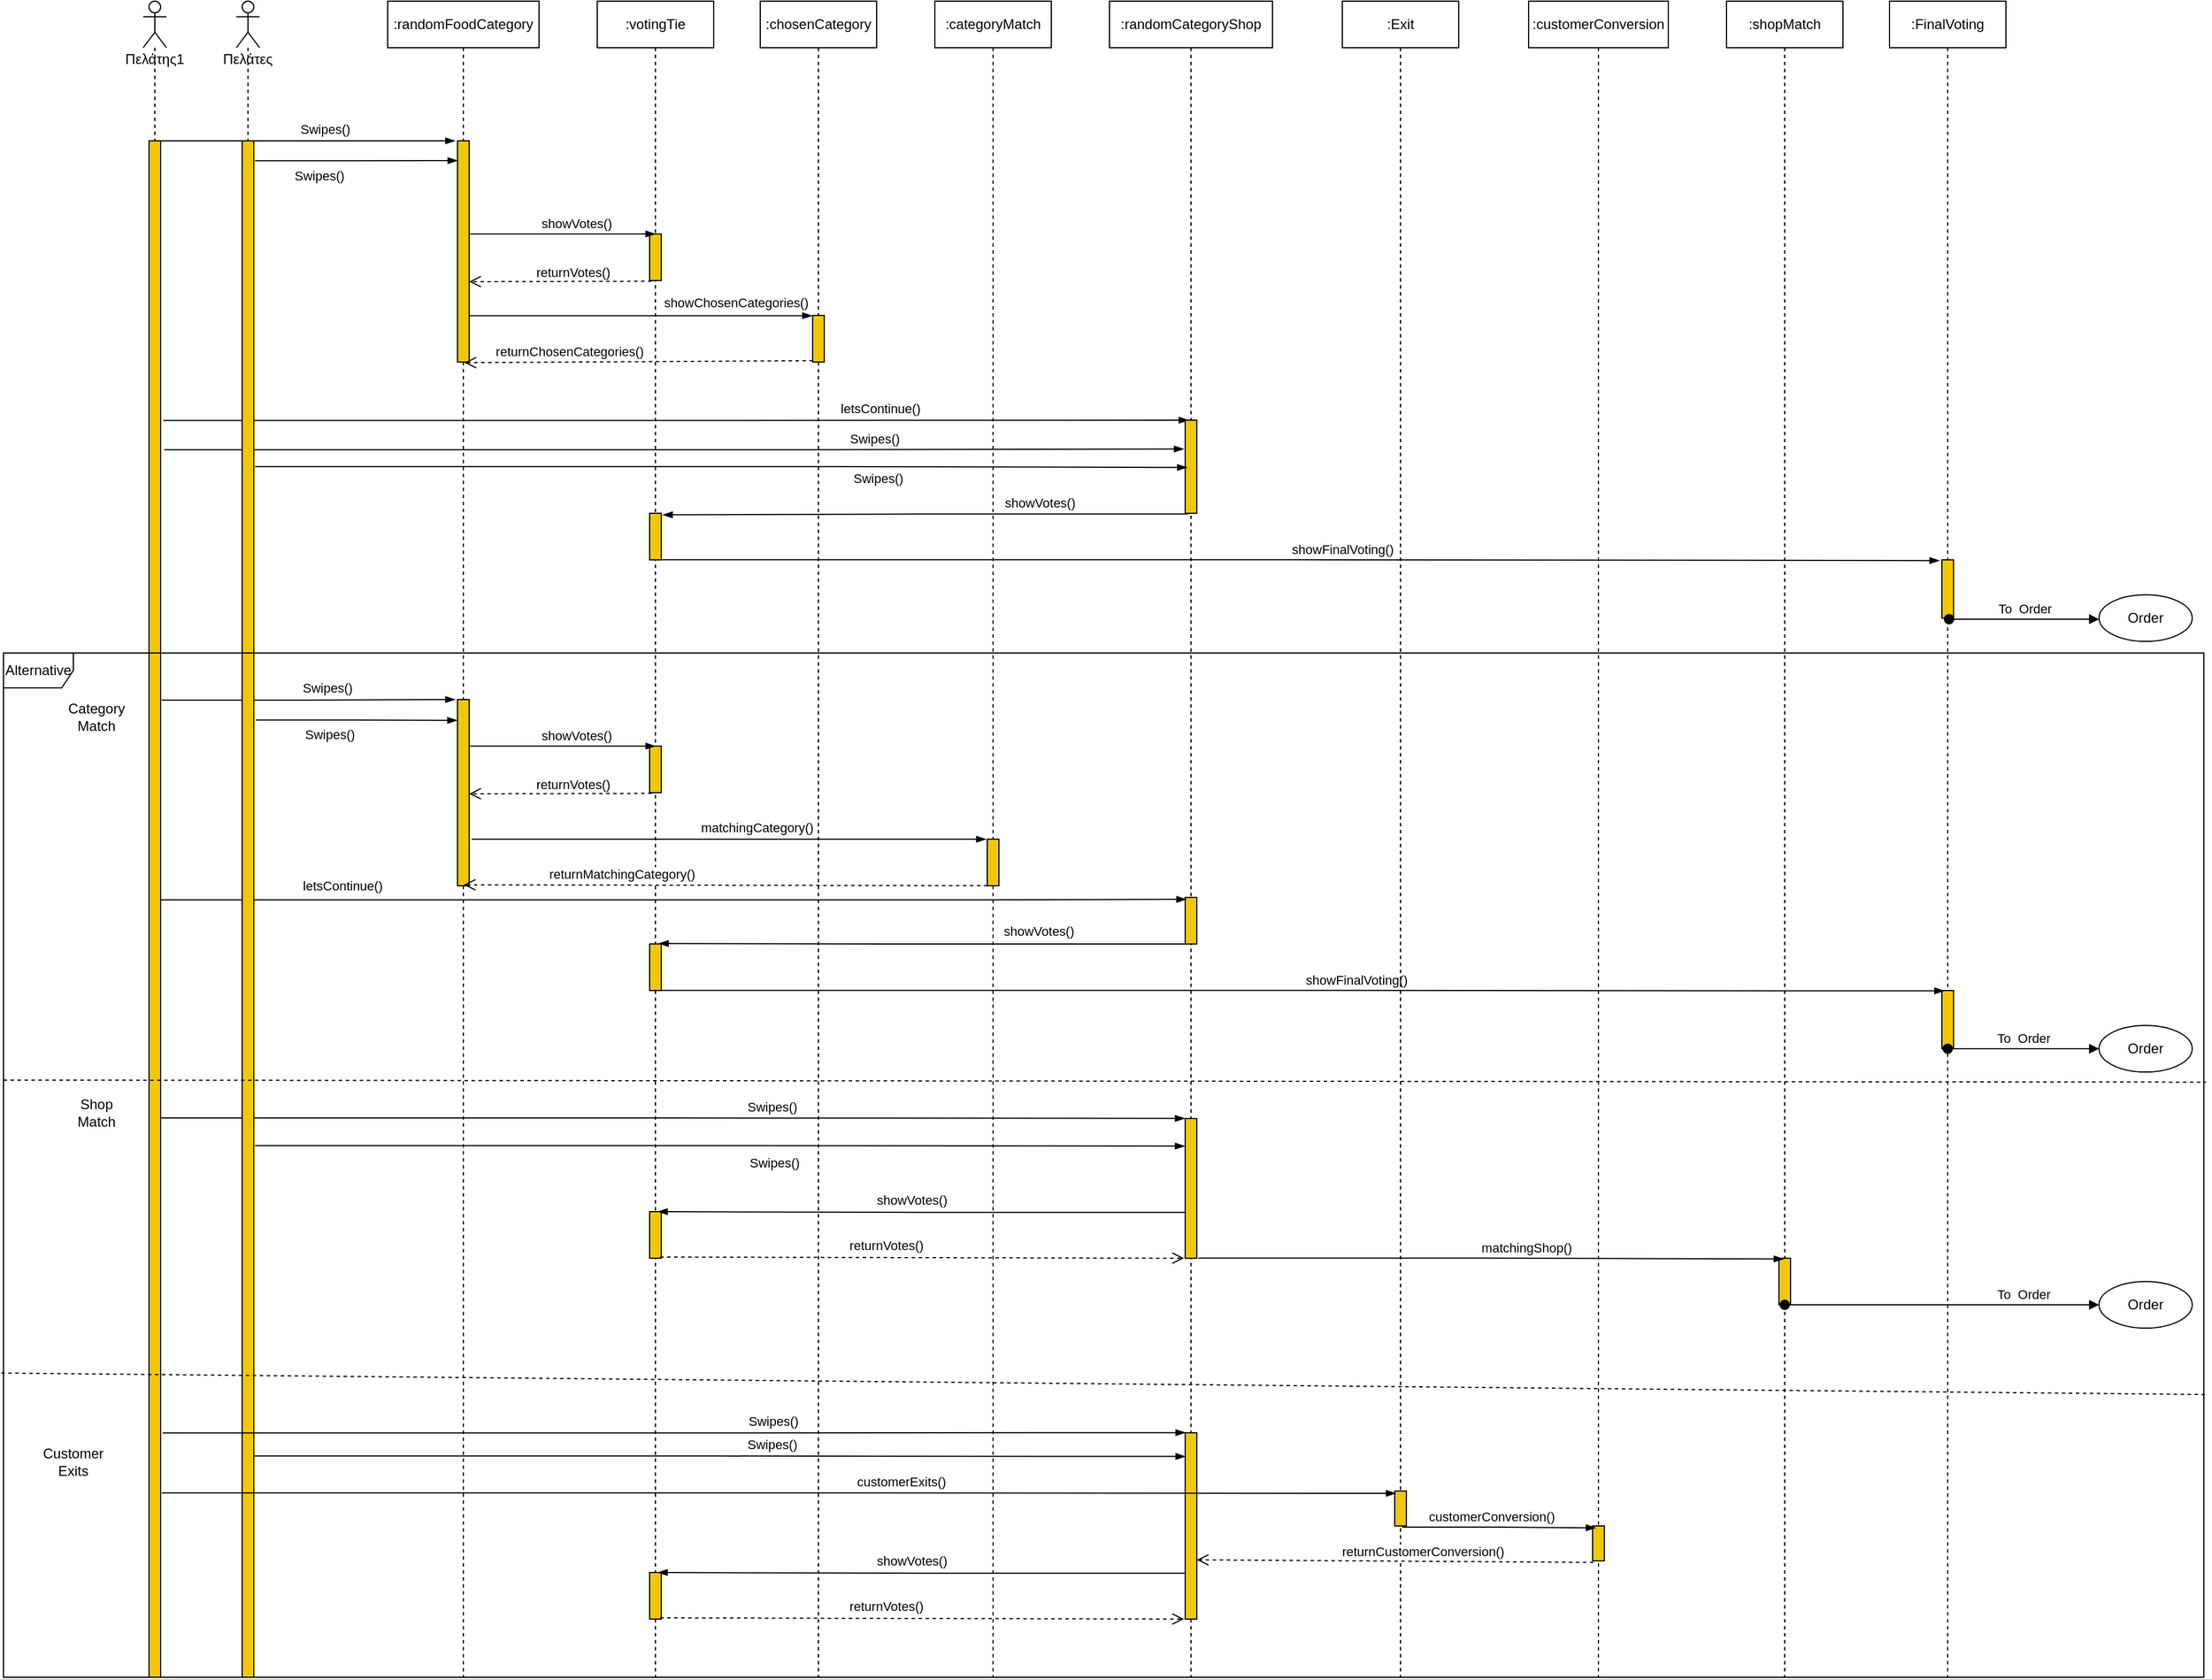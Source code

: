 <mxfile version="17.5.0" type="device"><diagram id="kgpKYQtTHZ0yAKxKKP6v" name="Page-1"><mxGraphModel dx="3281" dy="1388" grid="0" gridSize="10" guides="1" tooltips="1" connect="1" arrows="1" fold="1" page="1" pageScale="1" pageWidth="850" pageHeight="1100" math="0" shadow="0"><root><mxCell id="0"/><mxCell id="1" parent="0"/><mxCell id="A1J9LjesZZV4Xb1OUZe6-3" value="Πελάτης1 " style="shape=umlLifeline;participant=umlActor;perimeter=lifelinePerimeter;whiteSpace=wrap;html=1;container=1;collapsible=0;recursiveResize=0;verticalAlign=top;spacingTop=36;outlineConnect=0;fillColor=none;fontColor=default;" parent="1" vertex="1"><mxGeometry x="-40" y="40" width="20" height="1440" as="geometry"/></mxCell><mxCell id="A1J9LjesZZV4Xb1OUZe6-5" value="" style="html=1;points=[];perimeter=orthogonalPerimeter;fillColor=#F0C808;" parent="A1J9LjesZZV4Xb1OUZe6-3" vertex="1"><mxGeometry x="5" y="120" width="10" height="1320" as="geometry"/></mxCell><mxCell id="A1J9LjesZZV4Xb1OUZe6-13" value="" style="edgeStyle=elbowEdgeStyle;fontSize=12;html=1;endArrow=blockThin;endFill=1;rounded=0;exitX=1.01;exitY=0.791;exitDx=0;exitDy=0;exitPerimeter=0;entryX=-0.033;entryY=0.006;entryDx=0;entryDy=0;entryPerimeter=0;" parent="1" source="A1J9LjesZZV4Xb1OUZe6-6" target="A1J9LjesZZV4Xb1OUZe6-12" edge="1"><mxGeometry width="160" relative="1" as="geometry"><mxPoint x="220" y="290" as="sourcePoint"/><mxPoint x="370" y="240" as="targetPoint"/><Array as="points"/></mxGeometry></mxCell><mxCell id="A1J9LjesZZV4Xb1OUZe6-14" value="showChosenCategories()" style="edgeLabel;html=1;align=center;verticalAlign=middle;resizable=0;points=[];" parent="A1J9LjesZZV4Xb1OUZe6-13" vertex="1" connectable="0"><mxGeometry x="0.221" y="3" relative="1" as="geometry"><mxPoint x="49" y="-8" as="offset"/></mxGeometry></mxCell><mxCell id="A1J9LjesZZV4Xb1OUZe6-29" value="" style="edgeStyle=elbowEdgeStyle;fontSize=12;html=1;endArrow=blockThin;endFill=1;rounded=0;entryX=0.3;entryY=0;entryDx=0;entryDy=0;entryPerimeter=0;exitX=1.241;exitY=0.182;exitDx=0;exitDy=0;exitPerimeter=0;" parent="1" source="A1J9LjesZZV4Xb1OUZe6-5" target="A1J9LjesZZV4Xb1OUZe6-16" edge="1"><mxGeometry width="160" relative="1" as="geometry"><mxPoint x="-20" y="400" as="sourcePoint"/><mxPoint x="530" y="320" as="targetPoint"/><Array as="points"/></mxGeometry></mxCell><mxCell id="A1J9LjesZZV4Xb1OUZe6-30" value="letsContinue()" style="edgeLabel;html=1;align=center;verticalAlign=middle;resizable=0;points=[];" parent="A1J9LjesZZV4Xb1OUZe6-29" vertex="1" connectable="0"><mxGeometry x="0.221" y="3" relative="1" as="geometry"><mxPoint x="78" y="-7" as="offset"/></mxGeometry></mxCell><mxCell id="A1J9LjesZZV4Xb1OUZe6-63" value="" style="edgeStyle=elbowEdgeStyle;fontSize=12;html=1;endArrow=blockThin;endFill=1;rounded=0;entryX=-0.2;entryY=0;entryDx=0;entryDy=0;entryPerimeter=0;exitX=0.6;exitY=0;exitDx=0;exitDy=0;exitPerimeter=0;" parent="1" target="A1J9LjesZZV4Xb1OUZe6-6" edge="1" source="A1J9LjesZZV4Xb1OUZe6-5"><mxGeometry width="160" relative="1" as="geometry"><mxPoint x="100" y="160" as="sourcePoint"/><mxPoint x="230" y="163" as="targetPoint"/><Array as="points"/></mxGeometry></mxCell><mxCell id="A1J9LjesZZV4Xb1OUZe6-64" value="Swipes()" style="edgeLabel;html=1;align=center;verticalAlign=middle;resizable=0;points=[];" parent="A1J9LjesZZV4Xb1OUZe6-63" vertex="1" connectable="0"><mxGeometry x="0.221" y="3" relative="1" as="geometry"><mxPoint x="-12" y="-7" as="offset"/></mxGeometry></mxCell><mxCell id="A1J9LjesZZV4Xb1OUZe6-68" value=":randomFoodCategory" style="shape=umlLifeline;perimeter=lifelinePerimeter;whiteSpace=wrap;html=1;container=1;collapsible=0;recursiveResize=0;outlineConnect=0;strokeColor=default;fillColor=none;" parent="1" vertex="1"><mxGeometry x="170" y="40" width="130" height="1440" as="geometry"/></mxCell><mxCell id="A1J9LjesZZV4Xb1OUZe6-6" value="" style="html=1;points=[];perimeter=orthogonalPerimeter;fillColor=#F0C808;" parent="A1J9LjesZZV4Xb1OUZe6-68" vertex="1"><mxGeometry x="60" y="120" width="10" height="190" as="geometry"/></mxCell><mxCell id="A1J9LjesZZV4Xb1OUZe6-86" value="" style="html=1;points=[];perimeter=orthogonalPerimeter;fillColor=#F0C808;" parent="A1J9LjesZZV4Xb1OUZe6-68" vertex="1"><mxGeometry x="60" y="600" width="10" height="160" as="geometry"/></mxCell><mxCell id="A1J9LjesZZV4Xb1OUZe6-69" value=":chosenCategory" style="shape=umlLifeline;perimeter=lifelinePerimeter;whiteSpace=wrap;html=1;container=1;collapsible=0;recursiveResize=0;outlineConnect=0;strokeColor=default;fillColor=none;" parent="1" vertex="1"><mxGeometry x="490" y="40" width="100" height="1440" as="geometry"/></mxCell><mxCell id="A1J9LjesZZV4Xb1OUZe6-12" value="" style="html=1;points=[];perimeter=orthogonalPerimeter;fillColor=#F0C808;" parent="A1J9LjesZZV4Xb1OUZe6-69" vertex="1"><mxGeometry x="45" y="270" width="10" height="40" as="geometry"/></mxCell><mxCell id="A1J9LjesZZV4Xb1OUZe6-70" value=":randomCategoryShop" style="shape=umlLifeline;perimeter=lifelinePerimeter;container=1;collapsible=0;recursiveResize=0;outlineConnect=0;strokeColor=default;fillColor=none;whiteSpace=wrap;html=1;" parent="1" vertex="1"><mxGeometry x="790" y="40" width="140" height="1440" as="geometry"/></mxCell><mxCell id="A1J9LjesZZV4Xb1OUZe6-16" value="" style="html=1;points=[];perimeter=orthogonalPerimeter;fillColor=#F0C808;" parent="A1J9LjesZZV4Xb1OUZe6-70" vertex="1"><mxGeometry x="65" y="360" width="10" height="80" as="geometry"/></mxCell><mxCell id="d0V508NxYRKQPiwXpd4a-70" value="" style="html=1;points=[];perimeter=orthogonalPerimeter;fillColor=#F0C808;" vertex="1" parent="A1J9LjesZZV4Xb1OUZe6-70"><mxGeometry x="65" y="770" width="10" height="40" as="geometry"/></mxCell><mxCell id="A1J9LjesZZV4Xb1OUZe6-110" value="" style="html=1;points=[];perimeter=orthogonalPerimeter;fillColor=#F0C808;" parent="A1J9LjesZZV4Xb1OUZe6-70" vertex="1"><mxGeometry x="65" y="960" width="10" height="120" as="geometry"/></mxCell><mxCell id="d0V508NxYRKQPiwXpd4a-90" value="" style="points=[];perimeter=orthogonalPerimeter;fillColor=#F0C808;gradientColor=none;rounded=0;fontColor=default;labelBackgroundColor=none;labelBorderColor=none;html=1;" vertex="1" parent="A1J9LjesZZV4Xb1OUZe6-70"><mxGeometry x="65" y="1230" width="10" height="160" as="geometry"/></mxCell><mxCell id="A1J9LjesZZV4Xb1OUZe6-71" value=":categoryMatch" style="shape=umlLifeline;perimeter=lifelinePerimeter;whiteSpace=wrap;html=1;container=1;collapsible=0;recursiveResize=0;outlineConnect=0;strokeColor=default;fillColor=none;" parent="1" vertex="1"><mxGeometry x="640" y="40" width="100" height="1440" as="geometry"/></mxCell><mxCell id="A1J9LjesZZV4Xb1OUZe6-87" value="" style="html=1;points=[];perimeter=orthogonalPerimeter;fillColor=#F0C808;" parent="A1J9LjesZZV4Xb1OUZe6-71" vertex="1"><mxGeometry x="45" y="720" width="10" height="40" as="geometry"/></mxCell><mxCell id="A1J9LjesZZV4Xb1OUZe6-74" value="Category Match" style="text;html=1;strokeColor=none;fillColor=none;align=center;verticalAlign=middle;whiteSpace=wrap;rounded=0;" parent="1" vertex="1"><mxGeometry x="-110" y="640" width="60" height="30" as="geometry"/></mxCell><mxCell id="A1J9LjesZZV4Xb1OUZe6-84" value="" style="edgeStyle=elbowEdgeStyle;fontSize=12;html=1;endArrow=blockThin;endFill=1;rounded=0;entryX=-0.2;entryY=0;entryDx=0;entryDy=0;entryPerimeter=0;exitX=1.103;exitY=0.364;exitDx=0;exitDy=0;exitPerimeter=0;" parent="1" target="A1J9LjesZZV4Xb1OUZe6-86" edge="1" source="A1J9LjesZZV4Xb1OUZe6-5"><mxGeometry width="160" relative="1" as="geometry"><mxPoint x="-20" y="620" as="sourcePoint"/><mxPoint x="230" y="473" as="targetPoint"/><Array as="points"/></mxGeometry></mxCell><mxCell id="A1J9LjesZZV4Xb1OUZe6-85" value="Swipes()" style="edgeLabel;html=1;align=center;verticalAlign=middle;resizable=0;points=[];" parent="A1J9LjesZZV4Xb1OUZe6-84" vertex="1" connectable="0"><mxGeometry x="0.221" y="3" relative="1" as="geometry"><mxPoint x="-12" y="-7" as="offset"/></mxGeometry></mxCell><mxCell id="A1J9LjesZZV4Xb1OUZe6-88" value="" style="edgeStyle=elbowEdgeStyle;fontSize=12;html=1;endArrow=blockThin;endFill=1;rounded=0;exitX=1.217;exitY=0.75;exitDx=0;exitDy=0;exitPerimeter=0;entryX=-0.1;entryY=0;entryDx=0;entryDy=0;entryPerimeter=0;" parent="1" source="A1J9LjesZZV4Xb1OUZe6-86" target="A1J9LjesZZV4Xb1OUZe6-87" edge="1"><mxGeometry width="160" relative="1" as="geometry"><mxPoint x="416" y="330" as="sourcePoint"/><mxPoint x="748" y="330" as="targetPoint"/><Array as="points"/></mxGeometry></mxCell><mxCell id="A1J9LjesZZV4Xb1OUZe6-89" value="matchingCategory()" style="edgeLabel;html=1;align=center;verticalAlign=middle;resizable=0;points=[];" parent="A1J9LjesZZV4Xb1OUZe6-88" vertex="1" connectable="0"><mxGeometry x="0.221" y="3" relative="1" as="geometry"><mxPoint x="-25" y="-7" as="offset"/></mxGeometry></mxCell><mxCell id="A1J9LjesZZV4Xb1OUZe6-93" value="" style="edgeStyle=elbowEdgeStyle;fontSize=12;html=1;endArrow=blockThin;endFill=1;rounded=0;entryX=-0.024;entryY=0.112;entryDx=0;entryDy=0;entryPerimeter=0;exitX=1.172;exitY=0.377;exitDx=0;exitDy=0;exitPerimeter=0;" parent="1" source="d0V508NxYRKQPiwXpd4a-42" target="A1J9LjesZZV4Xb1OUZe6-86" edge="1"><mxGeometry width="160" relative="1" as="geometry"><mxPoint x="60" y="658" as="sourcePoint"/><mxPoint x="230" y="660" as="targetPoint"/><Array as="points"/></mxGeometry></mxCell><mxCell id="d0V508NxYRKQPiwXpd4a-64" value="Swipes()" style="edgeLabel;html=1;align=center;verticalAlign=middle;resizable=0;points=[];fontColor=default;" vertex="1" connectable="0" parent="A1J9LjesZZV4Xb1OUZe6-93"><mxGeometry x="-0.216" y="-3" relative="1" as="geometry"><mxPoint x="-5" y="9" as="offset"/></mxGeometry></mxCell><mxCell id="A1J9LjesZZV4Xb1OUZe6-83" value="Customer Exits" style="text;html=1;strokeColor=none;fillColor=none;align=center;verticalAlign=middle;whiteSpace=wrap;rounded=0;" parent="1" vertex="1"><mxGeometry x="-130" y="1280" width="60" height="30" as="geometry"/></mxCell><mxCell id="A1J9LjesZZV4Xb1OUZe6-118" value="returnChosenCategories()" style="html=1;verticalAlign=bottom;endArrow=open;dashed=1;endSize=8;rounded=0;sketch=0;fontColor=none;strokeColor=default;exitX=0.028;exitY=0.972;exitDx=0;exitDy=0;exitPerimeter=0;entryX=0.597;entryY=1.003;entryDx=0;entryDy=0;entryPerimeter=0;" parent="1" source="A1J9LjesZZV4Xb1OUZe6-12" target="A1J9LjesZZV4Xb1OUZe6-6" edge="1"><mxGeometry x="0.399" relative="1" as="geometry"><mxPoint x="530" y="340" as="sourcePoint"/><mxPoint x="290" y="350" as="targetPoint"/><mxPoint as="offset"/></mxGeometry></mxCell><mxCell id="A1J9LjesZZV4Xb1OUZe6-108" value="" style="edgeStyle=elbowEdgeStyle;fontSize=12;html=1;endArrow=blockThin;endFill=1;rounded=0;exitX=1.31;exitY=0.201;exitDx=0;exitDy=0;exitPerimeter=0;entryX=-0.11;entryY=0.309;entryDx=0;entryDy=0;entryPerimeter=0;" parent="1" target="A1J9LjesZZV4Xb1OUZe6-16" edge="1" source="A1J9LjesZZV4Xb1OUZe6-5"><mxGeometry width="160" relative="1" as="geometry"><mxPoint x="-20" y="425" as="sourcePoint"/><mxPoint x="850" y="425" as="targetPoint"/><Array as="points"><mxPoint x="540" y="355"/><mxPoint x="230" y="890"/><mxPoint x="220" y="920"/></Array></mxGeometry></mxCell><mxCell id="A1J9LjesZZV4Xb1OUZe6-109" value="Swipes()" style="edgeLabel;html=1;align=center;verticalAlign=middle;resizable=0;points=[];" parent="A1J9LjesZZV4Xb1OUZe6-108" vertex="1" connectable="0"><mxGeometry x="0.221" y="3" relative="1" as="geometry"><mxPoint x="75" y="-7" as="offset"/></mxGeometry></mxCell><mxCell id="d0V508NxYRKQPiwXpd4a-16" value="" style="edgeStyle=elbowEdgeStyle;fontSize=12;html=1;endArrow=blockThin;endFill=1;rounded=0;exitX=0.993;exitY=0.998;exitDx=0;exitDy=0;exitPerimeter=0;entryX=-0.214;entryY=0.012;entryDx=0;entryDy=0;entryPerimeter=0;" edge="1" parent="1" source="d0V508NxYRKQPiwXpd4a-61" target="d0V508NxYRKQPiwXpd4a-7"><mxGeometry width="160" relative="1" as="geometry"><mxPoint x="600" y="380" as="sourcePoint"/><mxPoint x="1160" y="520" as="targetPoint"/><Array as="points"/></mxGeometry></mxCell><mxCell id="d0V508NxYRKQPiwXpd4a-17" value="showFinalVoting()" style="edgeLabel;html=1;align=center;verticalAlign=middle;resizable=0;points=[];" vertex="1" connectable="0" parent="d0V508NxYRKQPiwXpd4a-16"><mxGeometry x="0.221" y="3" relative="1" as="geometry"><mxPoint x="-85" y="-7" as="offset"/></mxGeometry></mxCell><mxCell id="d0V508NxYRKQPiwXpd4a-21" value=":shopMatch" style="shape=umlLifeline;perimeter=lifelinePerimeter;whiteSpace=wrap;html=1;container=1;collapsible=0;recursiveResize=0;outlineConnect=0;strokeColor=default;fillColor=none;" vertex="1" parent="1"><mxGeometry x="1320" y="40" width="100" height="1440" as="geometry"/></mxCell><mxCell id="d0V508NxYRKQPiwXpd4a-85" value="" style="html=1;points=[];perimeter=orthogonalPerimeter;fillColor=#F0C808;" vertex="1" parent="d0V508NxYRKQPiwXpd4a-21"><mxGeometry x="45" y="1080" width="10" height="40" as="geometry"/></mxCell><mxCell id="d0V508NxYRKQPiwXpd4a-31" value="" style="edgeStyle=elbowEdgeStyle;fontSize=12;html=1;endArrow=blockThin;endFill=1;rounded=0;exitX=1.034;exitY=0.494;exitDx=0;exitDy=0;exitPerimeter=0;entryX=0.097;entryY=0.041;entryDx=0;entryDy=0;entryPerimeter=0;" edge="1" parent="1" source="A1J9LjesZZV4Xb1OUZe6-5" target="d0V508NxYRKQPiwXpd4a-70"><mxGeometry width="160" relative="1" as="geometry"><mxPoint x="100" y="880" as="sourcePoint"/><mxPoint x="930" y="880" as="targetPoint"/><Array as="points"><mxPoint x="680" y="670"/></Array></mxGeometry></mxCell><mxCell id="d0V508NxYRKQPiwXpd4a-32" value="letsContinue()" style="edgeLabel;html=1;align=center;verticalAlign=middle;resizable=0;points=[];" vertex="1" connectable="0" parent="d0V508NxYRKQPiwXpd4a-31"><mxGeometry x="0.221" y="3" relative="1" as="geometry"><mxPoint x="-383" y="-9" as="offset"/></mxGeometry></mxCell><mxCell id="d0V508NxYRKQPiwXpd4a-36" value="" style="edgeStyle=elbowEdgeStyle;fontSize=12;html=1;endArrow=blockThin;endFill=1;rounded=0;exitX=1.034;exitY=0.636;exitDx=0;exitDy=0;exitPerimeter=0;entryX=-0.024;entryY=-0.001;entryDx=0;entryDy=0;entryPerimeter=0;" edge="1" parent="1" source="A1J9LjesZZV4Xb1OUZe6-5" target="A1J9LjesZZV4Xb1OUZe6-110"><mxGeometry width="160" relative="1" as="geometry"><mxPoint x="105" y="490.4" as="sourcePoint"/><mxPoint x="230" y="960" as="targetPoint"/><Array as="points"/></mxGeometry></mxCell><mxCell id="d0V508NxYRKQPiwXpd4a-37" value="Swipes()" style="edgeLabel;html=1;align=center;verticalAlign=middle;resizable=0;points=[];" vertex="1" connectable="0" parent="d0V508NxYRKQPiwXpd4a-36"><mxGeometry x="0.221" y="3" relative="1" as="geometry"><mxPoint x="-12" y="-7" as="offset"/></mxGeometry></mxCell><mxCell id="d0V508NxYRKQPiwXpd4a-41" value="Πελάτες" style="shape=umlLifeline;participant=umlActor;perimeter=lifelinePerimeter;whiteSpace=wrap;html=1;container=1;collapsible=0;recursiveResize=0;verticalAlign=top;spacingTop=36;outlineConnect=0;fontColor=default;size=40;" vertex="1" parent="1"><mxGeometry x="40" y="40" width="20" height="1440" as="geometry"/></mxCell><mxCell id="d0V508NxYRKQPiwXpd4a-42" value="" style="html=1;points=[];perimeter=orthogonalPerimeter;fillColor=#F0C808;gradientColor=none;" vertex="1" parent="d0V508NxYRKQPiwXpd4a-41"><mxGeometry x="5" y="120" width="10" height="1320" as="geometry"/></mxCell><mxCell id="d0V508NxYRKQPiwXpd4a-43" value="" style="edgeStyle=elbowEdgeStyle;fontSize=12;html=1;endArrow=blockThin;endFill=1;rounded=0;exitX=1.103;exitY=0.013;exitDx=0;exitDy=0;exitPerimeter=0;" edge="1" parent="1" source="d0V508NxYRKQPiwXpd4a-42"><mxGeometry width="160" relative="1" as="geometry"><mxPoint x="60" y="170" as="sourcePoint"/><mxPoint x="230" y="177" as="targetPoint"/><Array as="points"/></mxGeometry></mxCell><mxCell id="d0V508NxYRKQPiwXpd4a-44" value="Swipes()" style="edgeLabel;html=1;align=center;verticalAlign=middle;resizable=0;points=[];" vertex="1" connectable="0" parent="d0V508NxYRKQPiwXpd4a-43"><mxGeometry x="0.221" y="3" relative="1" as="geometry"><mxPoint x="-52" y="16" as="offset"/></mxGeometry></mxCell><mxCell id="d0V508NxYRKQPiwXpd4a-45" value=":FinalVoting" style="shape=umlLifeline;perimeter=lifelinePerimeter;whiteSpace=wrap;html=1;container=1;collapsible=0;recursiveResize=0;outlineConnect=0;strokeColor=default;fillColor=none;" vertex="1" parent="1"><mxGeometry x="1460" y="40" width="100" height="1440" as="geometry"/></mxCell><mxCell id="d0V508NxYRKQPiwXpd4a-7" value="" style="html=1;points=[];perimeter=orthogonalPerimeter;fillColor=#F0C808;" vertex="1" parent="d0V508NxYRKQPiwXpd4a-45"><mxGeometry x="45" y="480" width="10" height="50" as="geometry"/></mxCell><mxCell id="d0V508NxYRKQPiwXpd4a-76" value="" style="html=1;points=[];perimeter=orthogonalPerimeter;fillColor=#F0C808;" vertex="1" parent="d0V508NxYRKQPiwXpd4a-45"><mxGeometry x="45" y="850" width="10" height="50" as="geometry"/></mxCell><mxCell id="d0V508NxYRKQPiwXpd4a-77" value="To&amp;nbsp; Order" style="html=1;verticalAlign=bottom;startArrow=oval;startFill=1;endArrow=block;startSize=8;rounded=0;fontColor=default;" edge="1" parent="d0V508NxYRKQPiwXpd4a-45"><mxGeometry width="60" relative="1" as="geometry"><mxPoint x="50" y="900" as="sourcePoint"/><mxPoint x="180" y="900" as="targetPoint"/><Array as="points"/></mxGeometry></mxCell><mxCell id="d0V508NxYRKQPiwXpd4a-88" value="To&amp;nbsp; Order" style="html=1;verticalAlign=bottom;startArrow=oval;startFill=1;endArrow=block;startSize=8;rounded=0;fontColor=default;" edge="1" parent="d0V508NxYRKQPiwXpd4a-45"><mxGeometry x="0.517" width="60" relative="1" as="geometry"><mxPoint x="-90" y="1120" as="sourcePoint"/><mxPoint x="180" y="1120" as="targetPoint"/><Array as="points"/><mxPoint as="offset"/></mxGeometry></mxCell><mxCell id="d0V508NxYRKQPiwXpd4a-48" value="Order" style="ellipse;whiteSpace=wrap;html=1;fontColor=default;" vertex="1" parent="1"><mxGeometry x="1640" y="550" width="80" height="40" as="geometry"/></mxCell><mxCell id="d0V508NxYRKQPiwXpd4a-52" value=":votingTie" style="shape=umlLifeline;perimeter=lifelinePerimeter;whiteSpace=wrap;html=1;container=1;collapsible=0;recursiveResize=0;outlineConnect=0;fontColor=default;" vertex="1" parent="1"><mxGeometry x="350" y="40" width="100" height="1440" as="geometry"/></mxCell><mxCell id="d0V508NxYRKQPiwXpd4a-53" value="" style="html=1;points=[];perimeter=orthogonalPerimeter;fillColor=#F0C808;" vertex="1" parent="d0V508NxYRKQPiwXpd4a-52"><mxGeometry x="45" y="200" width="10" height="40" as="geometry"/></mxCell><mxCell id="d0V508NxYRKQPiwXpd4a-61" value="" style="html=1;points=[];perimeter=orthogonalPerimeter;fillColor=#F0C808;" vertex="1" parent="d0V508NxYRKQPiwXpd4a-52"><mxGeometry x="45" y="440" width="10" height="40" as="geometry"/></mxCell><mxCell id="d0V508NxYRKQPiwXpd4a-65" value="" style="html=1;points=[];perimeter=orthogonalPerimeter;fillColor=#F0C808;" vertex="1" parent="d0V508NxYRKQPiwXpd4a-52"><mxGeometry x="45" y="640.01" width="10" height="40" as="geometry"/></mxCell><mxCell id="d0V508NxYRKQPiwXpd4a-71" value="" style="html=1;points=[];perimeter=orthogonalPerimeter;fillColor=#F0C808;" vertex="1" parent="d0V508NxYRKQPiwXpd4a-52"><mxGeometry x="45" y="810" width="10" height="40" as="geometry"/></mxCell><mxCell id="d0V508NxYRKQPiwXpd4a-81" value="" style="html=1;points=[];perimeter=orthogonalPerimeter;fillColor=#F0C808;" vertex="1" parent="d0V508NxYRKQPiwXpd4a-52"><mxGeometry x="45" y="1040" width="10" height="40" as="geometry"/></mxCell><mxCell id="d0V508NxYRKQPiwXpd4a-108" value="" style="html=1;points=[];perimeter=orthogonalPerimeter;fillColor=#F0C808;" vertex="1" parent="d0V508NxYRKQPiwXpd4a-52"><mxGeometry x="45" y="1350" width="10" height="40" as="geometry"/></mxCell><mxCell id="d0V508NxYRKQPiwXpd4a-54" value="" style="edgeStyle=elbowEdgeStyle;fontSize=12;html=1;endArrow=blockThin;endFill=1;rounded=0;exitX=1.079;exitY=0.421;exitDx=0;exitDy=0;exitPerimeter=0;" edge="1" parent="1" source="A1J9LjesZZV4Xb1OUZe6-6"><mxGeometry width="160" relative="1" as="geometry"><mxPoint x="250" y="240" as="sourcePoint"/><mxPoint x="400" y="240" as="targetPoint"/><Array as="points"/></mxGeometry></mxCell><mxCell id="d0V508NxYRKQPiwXpd4a-55" value="showVotes()" style="edgeLabel;html=1;align=center;verticalAlign=middle;resizable=0;points=[];" vertex="1" connectable="0" parent="d0V508NxYRKQPiwXpd4a-54"><mxGeometry x="0.221" y="3" relative="1" as="geometry"><mxPoint x="-6" y="-6" as="offset"/></mxGeometry></mxCell><mxCell id="d0V508NxYRKQPiwXpd4a-56" value="returnVotes()" style="html=1;verticalAlign=bottom;endArrow=open;dashed=1;endSize=8;rounded=0;sketch=0;fontColor=none;strokeColor=default;exitX=0.166;exitY=1.016;exitDx=0;exitDy=0;exitPerimeter=0;" edge="1" parent="1" source="d0V508NxYRKQPiwXpd4a-53"><mxGeometry x="-0.141" y="1" relative="1" as="geometry"><mxPoint x="549.5" y="350" as="sourcePoint"/><mxPoint x="240" y="281" as="targetPoint"/><mxPoint as="offset"/></mxGeometry></mxCell><mxCell id="d0V508NxYRKQPiwXpd4a-57" value="" style="edgeStyle=elbowEdgeStyle;fontSize=12;html=1;endArrow=blockThin;endFill=1;rounded=0;entryX=0.166;entryY=0.508;entryDx=0;entryDy=0;entryPerimeter=0;exitX=1.103;exitY=0.212;exitDx=0;exitDy=0;exitPerimeter=0;" edge="1" parent="1" source="d0V508NxYRKQPiwXpd4a-42" target="A1J9LjesZZV4Xb1OUZe6-16"><mxGeometry width="160" relative="1" as="geometry"><mxPoint x="60" y="441" as="sourcePoint"/><mxPoint x="865.97" y="434.75" as="targetPoint"/><Array as="points"><mxPoint x="550" y="365"/><mxPoint x="240" y="900"/><mxPoint x="230" y="930"/></Array></mxGeometry></mxCell><mxCell id="d0V508NxYRKQPiwXpd4a-58" value="Swipes()" style="edgeLabel;html=1;align=center;verticalAlign=middle;resizable=0;points=[];" vertex="1" connectable="0" parent="d0V508NxYRKQPiwXpd4a-57"><mxGeometry x="0.221" y="3" relative="1" as="geometry"><mxPoint x="45" y="13" as="offset"/></mxGeometry></mxCell><mxCell id="d0V508NxYRKQPiwXpd4a-62" value="" style="edgeStyle=elbowEdgeStyle;fontSize=12;html=1;endArrow=blockThin;endFill=1;rounded=0;exitX=0.234;exitY=1.008;exitDx=0;exitDy=0;exitPerimeter=0;entryX=1.131;entryY=0.033;entryDx=0;entryDy=0;entryPerimeter=0;" edge="1" parent="1" source="A1J9LjesZZV4Xb1OUZe6-16" target="d0V508NxYRKQPiwXpd4a-61"><mxGeometry width="160" relative="1" as="geometry"><mxPoint x="250.79" y="249.99" as="sourcePoint"/><mxPoint x="410" y="250" as="targetPoint"/><Array as="points"/></mxGeometry></mxCell><mxCell id="d0V508NxYRKQPiwXpd4a-63" value="showVotes()" style="edgeLabel;html=1;align=center;verticalAlign=middle;resizable=0;points=[];" vertex="1" connectable="0" parent="d0V508NxYRKQPiwXpd4a-62"><mxGeometry x="0.221" y="3" relative="1" as="geometry"><mxPoint x="148" y="-14" as="offset"/></mxGeometry></mxCell><mxCell id="d0V508NxYRKQPiwXpd4a-66" value="" style="edgeStyle=elbowEdgeStyle;fontSize=12;html=1;endArrow=blockThin;endFill=1;rounded=0;exitX=1.079;exitY=0.421;exitDx=0;exitDy=0;exitPerimeter=0;" edge="1" parent="1"><mxGeometry width="160" relative="1" as="geometry"><mxPoint x="240.79" y="680" as="sourcePoint"/><mxPoint x="400" y="680.01" as="targetPoint"/><Array as="points"/></mxGeometry></mxCell><mxCell id="d0V508NxYRKQPiwXpd4a-67" value="showVotes()" style="edgeLabel;html=1;align=center;verticalAlign=middle;resizable=0;points=[];" vertex="1" connectable="0" parent="d0V508NxYRKQPiwXpd4a-66"><mxGeometry x="0.221" y="3" relative="1" as="geometry"><mxPoint x="-6" y="-6" as="offset"/></mxGeometry></mxCell><mxCell id="d0V508NxYRKQPiwXpd4a-68" value="returnVotes()" style="html=1;verticalAlign=bottom;endArrow=open;dashed=1;endSize=8;rounded=0;sketch=0;fontColor=none;strokeColor=default;exitX=0.166;exitY=1.016;exitDx=0;exitDy=0;exitPerimeter=0;" edge="1" source="d0V508NxYRKQPiwXpd4a-65" parent="1"><mxGeometry x="-0.141" y="1" relative="1" as="geometry"><mxPoint x="549.5" y="790.01" as="sourcePoint"/><mxPoint x="240" y="721.01" as="targetPoint"/><mxPoint as="offset"/></mxGeometry></mxCell><mxCell id="A1J9LjesZZV4Xb1OUZe6-82" value="Shop Match" style="text;html=1;strokeColor=none;fillColor=none;align=center;verticalAlign=middle;whiteSpace=wrap;rounded=0;" parent="1" vertex="1"><mxGeometry x="-110" y="980" width="60" height="30" as="geometry"/></mxCell><mxCell id="d0V508NxYRKQPiwXpd4a-69" value="returnMatchingCategory()" style="html=1;verticalAlign=bottom;endArrow=open;dashed=1;endSize=8;rounded=0;sketch=0;fontColor=none;strokeColor=default;exitX=0.01;exitY=0.998;exitDx=0;exitDy=0;exitPerimeter=0;entryX=0.528;entryY=0.995;entryDx=0;entryDy=0;entryPerimeter=0;" edge="1" parent="1" source="A1J9LjesZZV4Xb1OUZe6-87" target="A1J9LjesZZV4Xb1OUZe6-86"><mxGeometry x="0.399" relative="1" as="geometry"><mxPoint x="545.28" y="358.88" as="sourcePoint"/><mxPoint x="245.97" y="360.57" as="targetPoint"/><mxPoint as="offset"/></mxGeometry></mxCell><mxCell id="d0V508NxYRKQPiwXpd4a-72" value="" style="edgeStyle=elbowEdgeStyle;fontSize=12;html=1;endArrow=blockThin;endFill=1;rounded=0;exitX=0.5;exitY=1;exitDx=0;exitDy=0;exitPerimeter=0;entryX=0.786;entryY=-0.01;entryDx=0;entryDy=0;entryPerimeter=0;" edge="1" target="d0V508NxYRKQPiwXpd4a-71" parent="1" source="d0V508NxYRKQPiwXpd4a-70"><mxGeometry width="160" relative="1" as="geometry"><mxPoint x="857.34" y="850.64" as="sourcePoint"/><mxPoint x="410" y="850" as="targetPoint"/><Array as="points"/></mxGeometry></mxCell><mxCell id="d0V508NxYRKQPiwXpd4a-73" value="showVotes()" style="edgeLabel;html=1;align=center;verticalAlign=middle;resizable=0;points=[];" vertex="1" connectable="0" parent="d0V508NxYRKQPiwXpd4a-72"><mxGeometry x="0.221" y="3" relative="1" as="geometry"><mxPoint x="148" y="-14" as="offset"/></mxGeometry></mxCell><mxCell id="d0V508NxYRKQPiwXpd4a-74" value="" style="edgeStyle=elbowEdgeStyle;fontSize=12;html=1;endArrow=blockThin;endFill=1;rounded=0;exitX=0.993;exitY=0.998;exitDx=0;exitDy=0;exitPerimeter=0;entryX=0.2;entryY=0.006;entryDx=0;entryDy=0;entryPerimeter=0;" edge="1" source="d0V508NxYRKQPiwXpd4a-71" parent="1" target="d0V508NxYRKQPiwXpd4a-76"><mxGeometry width="160" relative="1" as="geometry"><mxPoint x="600" y="750" as="sourcePoint"/><mxPoint x="1162.86" y="890.6" as="targetPoint"/><Array as="points"/></mxGeometry></mxCell><mxCell id="d0V508NxYRKQPiwXpd4a-75" value="showFinalVoting()" style="edgeLabel;html=1;align=center;verticalAlign=middle;resizable=0;points=[];" vertex="1" connectable="0" parent="d0V508NxYRKQPiwXpd4a-74"><mxGeometry x="0.221" y="3" relative="1" as="geometry"><mxPoint x="-76" y="-7" as="offset"/></mxGeometry></mxCell><mxCell id="d0V508NxYRKQPiwXpd4a-78" value="Order" style="ellipse;whiteSpace=wrap;html=1;fontColor=default;" vertex="1" parent="1"><mxGeometry x="1640" y="920" width="80" height="40" as="geometry"/></mxCell><mxCell id="d0V508NxYRKQPiwXpd4a-49" value="To&amp;nbsp; Order" style="html=1;verticalAlign=bottom;startArrow=oval;startFill=1;endArrow=block;startSize=8;rounded=0;fontColor=default;exitX=0.614;exitY=1.019;exitDx=0;exitDy=0;exitPerimeter=0;" edge="1" parent="1" source="d0V508NxYRKQPiwXpd4a-7"><mxGeometry width="60" relative="1" as="geometry"><mxPoint x="1210" y="440" as="sourcePoint"/><mxPoint x="1640" y="571" as="targetPoint"/></mxGeometry></mxCell><mxCell id="d0V508NxYRKQPiwXpd4a-79" value="" style="edgeStyle=elbowEdgeStyle;fontSize=12;html=1;endArrow=blockThin;endFill=1;rounded=0;entryX=-0.024;entryY=0.197;entryDx=0;entryDy=0;entryPerimeter=0;exitX=1.103;exitY=0.654;exitDx=0;exitDy=0;exitPerimeter=0;" edge="1" parent="1" source="d0V508NxYRKQPiwXpd4a-42" target="A1J9LjesZZV4Xb1OUZe6-110"><mxGeometry width="160" relative="1" as="geometry"><mxPoint x="50" y="1016" as="sourcePoint"/><mxPoint x="239.76" y="1009.92" as="targetPoint"/><Array as="points"/></mxGeometry></mxCell><mxCell id="d0V508NxYRKQPiwXpd4a-80" value="Swipes()" style="edgeLabel;html=1;align=center;verticalAlign=middle;resizable=0;points=[];" vertex="1" connectable="0" parent="d0V508NxYRKQPiwXpd4a-79"><mxGeometry x="0.221" y="3" relative="1" as="geometry"><mxPoint x="-42" y="17" as="offset"/></mxGeometry></mxCell><mxCell id="d0V508NxYRKQPiwXpd4a-82" value="" style="edgeStyle=elbowEdgeStyle;fontSize=12;html=1;endArrow=blockThin;endFill=1;rounded=0;entryX=0.7;entryY=0;entryDx=0;entryDy=0;entryPerimeter=0;exitX=-0.041;exitY=0.672;exitDx=0;exitDy=0;exitPerimeter=0;" edge="1" parent="1" source="A1J9LjesZZV4Xb1OUZe6-110" target="d0V508NxYRKQPiwXpd4a-81"><mxGeometry width="160" relative="1" as="geometry"><mxPoint x="850" y="1080" as="sourcePoint"/><mxPoint x="410" y="1080" as="targetPoint"/><Array as="points"/></mxGeometry></mxCell><mxCell id="d0V508NxYRKQPiwXpd4a-83" value="showVotes()" style="edgeLabel;html=1;align=center;verticalAlign=middle;resizable=0;points=[];" vertex="1" connectable="0" parent="d0V508NxYRKQPiwXpd4a-82"><mxGeometry x="0.221" y="3" relative="1" as="geometry"><mxPoint x="41" y="-13" as="offset"/></mxGeometry></mxCell><mxCell id="d0V508NxYRKQPiwXpd4a-84" value="returnVotes()" style="html=1;verticalAlign=bottom;endArrow=open;dashed=1;endSize=8;rounded=0;sketch=0;fontColor=none;strokeColor=default;exitX=0.9;exitY=0.975;exitDx=0;exitDy=0;exitPerimeter=0;entryX=-0.1;entryY=1;entryDx=0;entryDy=0;entryPerimeter=0;" edge="1" parent="1" source="d0V508NxYRKQPiwXpd4a-81" target="A1J9LjesZZV4Xb1OUZe6-110"><mxGeometry x="-0.141" y="1" relative="1" as="geometry"><mxPoint x="406.66" y="730.65" as="sourcePoint"/><mxPoint x="250" y="731.01" as="targetPoint"/><mxPoint as="offset"/></mxGeometry></mxCell><mxCell id="d0V508NxYRKQPiwXpd4a-86" value="" style="edgeStyle=elbowEdgeStyle;fontSize=12;html=1;endArrow=blockThin;endFill=1;rounded=0;exitX=1.131;exitY=0.999;exitDx=0;exitDy=0;exitPerimeter=0;entryX=0.407;entryY=0.016;entryDx=0;entryDy=0;entryPerimeter=0;" edge="1" parent="1" source="A1J9LjesZZV4Xb1OUZe6-110" target="d0V508NxYRKQPiwXpd4a-85"><mxGeometry width="160" relative="1" as="geometry"><mxPoint x="252.17" y="770" as="sourcePoint"/><mxPoint x="694" y="770" as="targetPoint"/><Array as="points"/></mxGeometry></mxCell><mxCell id="d0V508NxYRKQPiwXpd4a-87" value="matchingShop()" style="edgeLabel;html=1;align=center;verticalAlign=middle;resizable=0;points=[];" vertex="1" connectable="0" parent="d0V508NxYRKQPiwXpd4a-86"><mxGeometry x="0.221" y="3" relative="1" as="geometry"><mxPoint x="-25" y="-7" as="offset"/></mxGeometry></mxCell><mxCell id="d0V508NxYRKQPiwXpd4a-89" value="Order" style="ellipse;whiteSpace=wrap;html=1;fontColor=default;" vertex="1" parent="1"><mxGeometry x="1640" y="1140" width="80" height="40" as="geometry"/></mxCell><mxCell id="d0V508NxYRKQPiwXpd4a-91" value="" style="edgeStyle=elbowEdgeStyle;fontSize=12;html=1;endArrow=blockThin;endFill=1;rounded=0;entryX=0.028;entryY=-0.001;entryDx=0;entryDy=0;entryPerimeter=0;exitX=1.172;exitY=0.841;exitDx=0;exitDy=0;exitPerimeter=0;" edge="1" parent="1" source="A1J9LjesZZV4Xb1OUZe6-5" target="d0V508NxYRKQPiwXpd4a-90"><mxGeometry width="160" relative="1" as="geometry"><mxPoint x="-20" y="1270" as="sourcePoint"/><mxPoint x="864.76" y="1009.88" as="targetPoint"/><Array as="points"/></mxGeometry></mxCell><mxCell id="d0V508NxYRKQPiwXpd4a-92" value="Swipes()" style="edgeLabel;html=1;align=center;verticalAlign=middle;resizable=0;points=[];" vertex="1" connectable="0" parent="d0V508NxYRKQPiwXpd4a-91"><mxGeometry x="0.221" y="3" relative="1" as="geometry"><mxPoint x="-12" y="-7" as="offset"/></mxGeometry></mxCell><mxCell id="d0V508NxYRKQPiwXpd4a-93" value="" style="edgeStyle=elbowEdgeStyle;fontSize=12;html=1;endArrow=blockThin;endFill=1;rounded=0;entryX=0.028;entryY=0.127;entryDx=0;entryDy=0;entryPerimeter=0;exitX=0.966;exitY=0.856;exitDx=0;exitDy=0;exitPerimeter=0;" edge="1" parent="1" source="d0V508NxYRKQPiwXpd4a-42" target="d0V508NxYRKQPiwXpd4a-90"><mxGeometry width="160" relative="1" as="geometry"><mxPoint x="60" y="1291" as="sourcePoint"/><mxPoint x="865.28" y="1289.92" as="targetPoint"/><Array as="points"/></mxGeometry></mxCell><mxCell id="d0V508NxYRKQPiwXpd4a-94" value="Swipes()" style="edgeLabel;html=1;align=center;verticalAlign=middle;resizable=0;points=[];" vertex="1" connectable="0" parent="d0V508NxYRKQPiwXpd4a-93"><mxGeometry x="0.221" y="3" relative="1" as="geometry"><mxPoint x="-44" y="-8" as="offset"/></mxGeometry></mxCell><mxCell id="d0V508NxYRKQPiwXpd4a-95" value=":Exit" style="shape=umlLifeline;perimeter=lifelinePerimeter;whiteSpace=wrap;html=1;container=1;collapsible=0;recursiveResize=0;outlineConnect=0;fontColor=default;fillColor=none;gradientColor=none;" vertex="1" parent="1"><mxGeometry x="990" y="40" width="100" height="1440" as="geometry"/></mxCell><mxCell id="d0V508NxYRKQPiwXpd4a-96" value="" style="html=1;points=[];perimeter=orthogonalPerimeter;fillColor=#F0C808;" vertex="1" parent="d0V508NxYRKQPiwXpd4a-95"><mxGeometry x="45" y="1280" width="10" height="30" as="geometry"/></mxCell><mxCell id="d0V508NxYRKQPiwXpd4a-97" value="" style="edgeStyle=elbowEdgeStyle;fontSize=12;html=1;endArrow=blockThin;endFill=1;rounded=0;entryX=0.097;entryY=0.067;entryDx=0;entryDy=0;entryPerimeter=0;exitX=1.103;exitY=0.88;exitDx=0;exitDy=0;exitPerimeter=0;" edge="1" parent="1" source="A1J9LjesZZV4Xb1OUZe6-5" target="d0V508NxYRKQPiwXpd4a-96"><mxGeometry width="160" relative="1" as="geometry"><mxPoint x="-20" y="1323" as="sourcePoint"/><mxPoint x="865.28" y="1289.96" as="targetPoint"/><Array as="points"/></mxGeometry></mxCell><mxCell id="d0V508NxYRKQPiwXpd4a-98" value="customerExits()" style="edgeLabel;html=1;align=center;verticalAlign=middle;resizable=0;points=[];" vertex="1" connectable="0" parent="d0V508NxYRKQPiwXpd4a-97"><mxGeometry x="0.221" y="3" relative="1" as="geometry"><mxPoint x="-12" y="-7" as="offset"/></mxGeometry></mxCell><mxCell id="d0V508NxYRKQPiwXpd4a-99" value=":customerConversion" style="shape=umlLifeline;perimeter=lifelinePerimeter;whiteSpace=wrap;html=1;container=1;collapsible=0;recursiveResize=0;outlineConnect=0;fontColor=default;fillColor=none;gradientColor=none;" vertex="1" parent="1"><mxGeometry x="1150" y="40" width="120" height="1440" as="geometry"/></mxCell><mxCell id="d0V508NxYRKQPiwXpd4a-102" value="" style="html=1;points=[];perimeter=orthogonalPerimeter;fillColor=#F0C808;" vertex="1" parent="d0V508NxYRKQPiwXpd4a-99"><mxGeometry x="55" y="1310" width="10" height="30" as="geometry"/></mxCell><mxCell id="d0V508NxYRKQPiwXpd4a-103" value="" style="edgeStyle=elbowEdgeStyle;fontSize=12;html=1;endArrow=blockThin;endFill=1;rounded=0;entryX=0.269;entryY=0.055;entryDx=0;entryDy=0;entryPerimeter=0;exitX=0.648;exitY=1.032;exitDx=0;exitDy=0;exitPerimeter=0;" edge="1" parent="1" source="d0V508NxYRKQPiwXpd4a-96" target="d0V508NxYRKQPiwXpd4a-102"><mxGeometry width="160" relative="1" as="geometry"><mxPoint x="1050" y="1350" as="sourcePoint"/><mxPoint x="1200" y="1351" as="targetPoint"/><Array as="points"/></mxGeometry></mxCell><mxCell id="d0V508NxYRKQPiwXpd4a-104" value="customerConversion()" style="edgeLabel;html=1;align=center;verticalAlign=middle;resizable=0;points=[];" vertex="1" connectable="0" parent="d0V508NxYRKQPiwXpd4a-103"><mxGeometry x="0.221" y="3" relative="1" as="geometry"><mxPoint x="-25" y="-7" as="offset"/></mxGeometry></mxCell><mxCell id="d0V508NxYRKQPiwXpd4a-107" value="returnCustomerConversion()" style="html=1;verticalAlign=bottom;endArrow=open;dashed=1;endSize=8;rounded=0;sketch=0;fontColor=none;strokeColor=default;exitX=0.062;exitY=1.044;exitDx=0;exitDy=0;exitPerimeter=0;entryX=1;entryY=0.682;entryDx=0;entryDy=0;entryPerimeter=0;" edge="1" parent="1" source="d0V508NxYRKQPiwXpd4a-102" target="d0V508NxYRKQPiwXpd4a-90"><mxGeometry x="-0.141" y="1" relative="1" as="geometry"><mxPoint x="414" y="1129.0" as="sourcePoint"/><mxPoint x="870" y="1380" as="targetPoint"/><mxPoint as="offset"/></mxGeometry></mxCell><mxCell id="d0V508NxYRKQPiwXpd4a-109" value="" style="edgeStyle=elbowEdgeStyle;fontSize=12;html=1;endArrow=blockThin;endFill=1;rounded=0;entryX=0.7;entryY=0;entryDx=0;entryDy=0;entryPerimeter=0;exitX=-0.041;exitY=0.672;exitDx=0;exitDy=0;exitPerimeter=0;" edge="1" target="d0V508NxYRKQPiwXpd4a-108" parent="1"><mxGeometry width="160" relative="1" as="geometry"><mxPoint x="854.59" y="1390.64" as="sourcePoint"/><mxPoint x="410" y="1390" as="targetPoint"/><Array as="points"/></mxGeometry></mxCell><mxCell id="d0V508NxYRKQPiwXpd4a-110" value="showVotes()" style="edgeLabel;html=1;align=center;verticalAlign=middle;resizable=0;points=[];" vertex="1" connectable="0" parent="d0V508NxYRKQPiwXpd4a-109"><mxGeometry x="0.221" y="3" relative="1" as="geometry"><mxPoint x="41" y="-13" as="offset"/></mxGeometry></mxCell><mxCell id="d0V508NxYRKQPiwXpd4a-111" value="returnVotes()" style="html=1;verticalAlign=bottom;endArrow=open;dashed=1;endSize=8;rounded=0;sketch=0;fontColor=none;strokeColor=default;exitX=0.9;exitY=0.975;exitDx=0;exitDy=0;exitPerimeter=0;entryX=-0.1;entryY=1;entryDx=0;entryDy=0;entryPerimeter=0;" edge="1" source="d0V508NxYRKQPiwXpd4a-108" parent="1"><mxGeometry x="-0.141" y="1" relative="1" as="geometry"><mxPoint x="406.66" y="1040.65" as="sourcePoint"/><mxPoint x="854" y="1430.0" as="targetPoint"/><mxPoint as="offset"/></mxGeometry></mxCell><mxCell id="d0V508NxYRKQPiwXpd4a-112" value="Alternative" style="shape=umlFrame;whiteSpace=wrap;html=1;rounded=0;labelBackgroundColor=none;labelBorderColor=none;fontColor=default;fillColor=none;gradientColor=none;" vertex="1" parent="1"><mxGeometry x="-160" y="600" width="1890" height="880" as="geometry"/></mxCell><mxCell id="d0V508NxYRKQPiwXpd4a-113" value="" style="endArrow=none;dashed=1;html=1;rounded=0;fontColor=default;exitX=0;exitY=0.417;exitDx=0;exitDy=0;exitPerimeter=0;entryX=1.001;entryY=0.419;entryDx=0;entryDy=0;entryPerimeter=0;" edge="1" parent="1" source="d0V508NxYRKQPiwXpd4a-112" target="d0V508NxYRKQPiwXpd4a-112"><mxGeometry width="50" height="50" relative="1" as="geometry"><mxPoint x="-147" y="551" as="sourcePoint"/><mxPoint x="-97" y="501" as="targetPoint"/></mxGeometry></mxCell><mxCell id="d0V508NxYRKQPiwXpd4a-114" value="" style="endArrow=none;dashed=1;html=1;rounded=0;fontColor=default;exitX=-0.001;exitY=0.703;exitDx=0;exitDy=0;exitPerimeter=0;entryX=1.002;entryY=0.724;entryDx=0;entryDy=0;entryPerimeter=0;" edge="1" parent="1" source="d0V508NxYRKQPiwXpd4a-112" target="d0V508NxYRKQPiwXpd4a-112"><mxGeometry width="50" height="50" relative="1" as="geometry"><mxPoint x="-150" y="976.96" as="sourcePoint"/><mxPoint x="1741.89" y="978.72" as="targetPoint"/></mxGeometry></mxCell></root></mxGraphModel></diagram></mxfile>